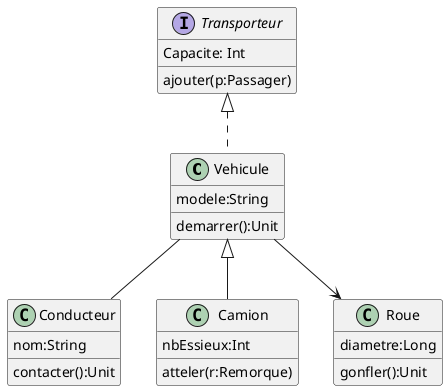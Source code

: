 /* Pour afficher le diagramme UML:  
   Window>Open view>Other>Plantuml
   
   La doc: http://plantuml.com/class-diagram
*/

@startuml
 class Vehicule{
	modele:String
	demarrer():Unit
}
 class Conducteur{
	 nom:String
	 contacter():Unit
 }
 class Camion{
	 nbEssieux:Int
	 atteler(r:Remorque)
 }
 class Roue{
	 diametre:Long
	 gonfler():Unit
 }
 interface Transporteur{
   Capacite: Int
   ajouter(p:Passager)
 }
 Transporteur <|.. Vehicule
 Vehicule -- Conducteur
 Vehicule <|-- Camion 
 Vehicule --> Roue
 
 @enduml